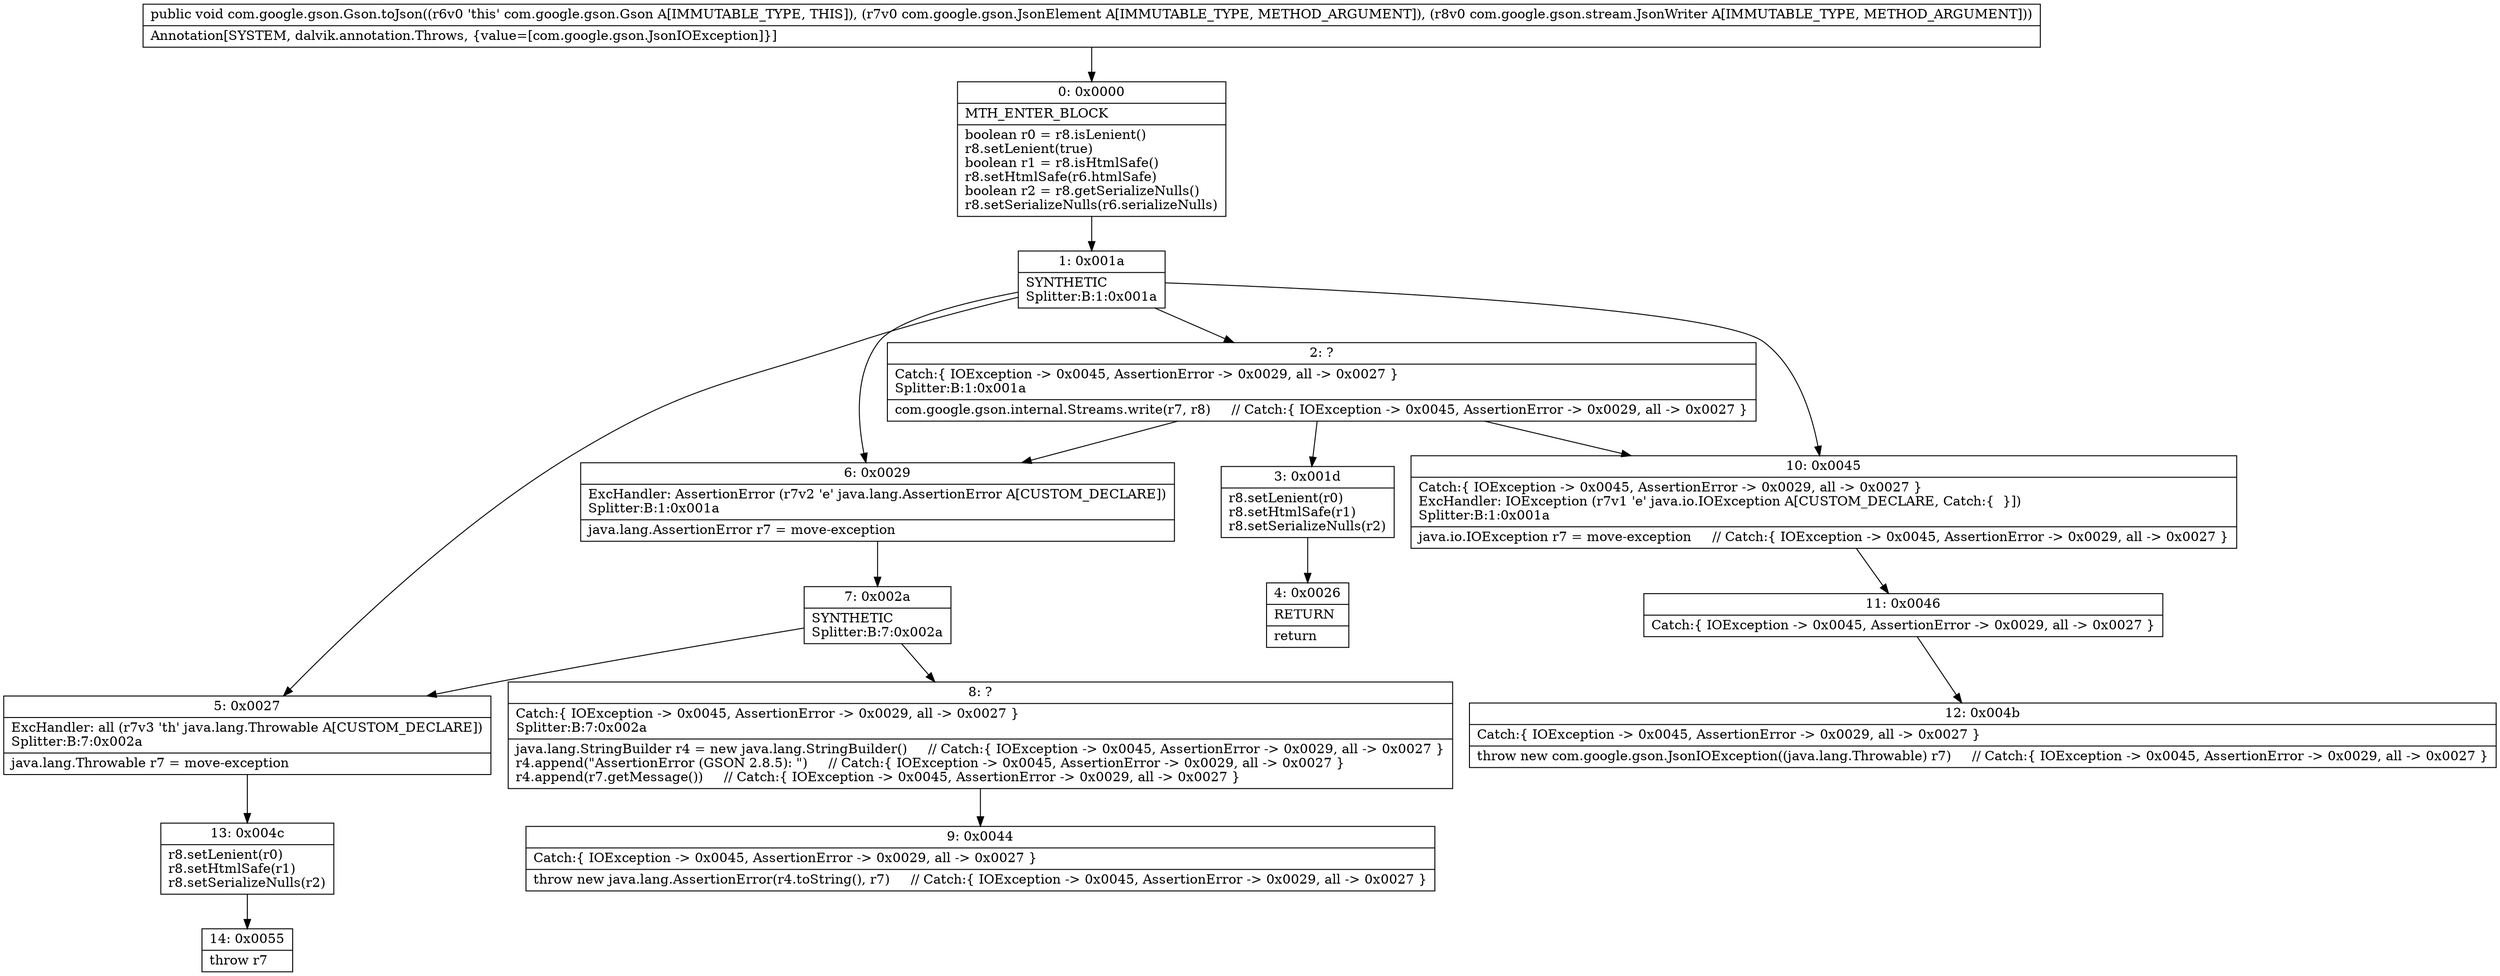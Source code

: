 digraph "CFG forcom.google.gson.Gson.toJson(Lcom\/google\/gson\/JsonElement;Lcom\/google\/gson\/stream\/JsonWriter;)V" {
Node_0 [shape=record,label="{0\:\ 0x0000|MTH_ENTER_BLOCK\l|boolean r0 = r8.isLenient()\lr8.setLenient(true)\lboolean r1 = r8.isHtmlSafe()\lr8.setHtmlSafe(r6.htmlSafe)\lboolean r2 = r8.getSerializeNulls()\lr8.setSerializeNulls(r6.serializeNulls)\l}"];
Node_1 [shape=record,label="{1\:\ 0x001a|SYNTHETIC\lSplitter:B:1:0x001a\l}"];
Node_2 [shape=record,label="{2\:\ ?|Catch:\{ IOException \-\> 0x0045, AssertionError \-\> 0x0029, all \-\> 0x0027 \}\lSplitter:B:1:0x001a\l|com.google.gson.internal.Streams.write(r7, r8)     \/\/ Catch:\{ IOException \-\> 0x0045, AssertionError \-\> 0x0029, all \-\> 0x0027 \}\l}"];
Node_3 [shape=record,label="{3\:\ 0x001d|r8.setLenient(r0)\lr8.setHtmlSafe(r1)\lr8.setSerializeNulls(r2)\l}"];
Node_4 [shape=record,label="{4\:\ 0x0026|RETURN\l|return\l}"];
Node_5 [shape=record,label="{5\:\ 0x0027|ExcHandler: all (r7v3 'th' java.lang.Throwable A[CUSTOM_DECLARE])\lSplitter:B:7:0x002a\l|java.lang.Throwable r7 = move\-exception\l}"];
Node_6 [shape=record,label="{6\:\ 0x0029|ExcHandler: AssertionError (r7v2 'e' java.lang.AssertionError A[CUSTOM_DECLARE])\lSplitter:B:1:0x001a\l|java.lang.AssertionError r7 = move\-exception\l}"];
Node_7 [shape=record,label="{7\:\ 0x002a|SYNTHETIC\lSplitter:B:7:0x002a\l}"];
Node_8 [shape=record,label="{8\:\ ?|Catch:\{ IOException \-\> 0x0045, AssertionError \-\> 0x0029, all \-\> 0x0027 \}\lSplitter:B:7:0x002a\l|java.lang.StringBuilder r4 = new java.lang.StringBuilder()     \/\/ Catch:\{ IOException \-\> 0x0045, AssertionError \-\> 0x0029, all \-\> 0x0027 \}\lr4.append(\"AssertionError (GSON 2.8.5): \")     \/\/ Catch:\{ IOException \-\> 0x0045, AssertionError \-\> 0x0029, all \-\> 0x0027 \}\lr4.append(r7.getMessage())     \/\/ Catch:\{ IOException \-\> 0x0045, AssertionError \-\> 0x0029, all \-\> 0x0027 \}\l}"];
Node_9 [shape=record,label="{9\:\ 0x0044|Catch:\{ IOException \-\> 0x0045, AssertionError \-\> 0x0029, all \-\> 0x0027 \}\l|throw new java.lang.AssertionError(r4.toString(), r7)     \/\/ Catch:\{ IOException \-\> 0x0045, AssertionError \-\> 0x0029, all \-\> 0x0027 \}\l}"];
Node_10 [shape=record,label="{10\:\ 0x0045|Catch:\{ IOException \-\> 0x0045, AssertionError \-\> 0x0029, all \-\> 0x0027 \}\lExcHandler: IOException (r7v1 'e' java.io.IOException A[CUSTOM_DECLARE, Catch:\{  \}])\lSplitter:B:1:0x001a\l|java.io.IOException r7 = move\-exception     \/\/ Catch:\{ IOException \-\> 0x0045, AssertionError \-\> 0x0029, all \-\> 0x0027 \}\l}"];
Node_11 [shape=record,label="{11\:\ 0x0046|Catch:\{ IOException \-\> 0x0045, AssertionError \-\> 0x0029, all \-\> 0x0027 \}\l}"];
Node_12 [shape=record,label="{12\:\ 0x004b|Catch:\{ IOException \-\> 0x0045, AssertionError \-\> 0x0029, all \-\> 0x0027 \}\l|throw new com.google.gson.JsonIOException((java.lang.Throwable) r7)     \/\/ Catch:\{ IOException \-\> 0x0045, AssertionError \-\> 0x0029, all \-\> 0x0027 \}\l}"];
Node_13 [shape=record,label="{13\:\ 0x004c|r8.setLenient(r0)\lr8.setHtmlSafe(r1)\lr8.setSerializeNulls(r2)\l}"];
Node_14 [shape=record,label="{14\:\ 0x0055|throw r7\l}"];
MethodNode[shape=record,label="{public void com.google.gson.Gson.toJson((r6v0 'this' com.google.gson.Gson A[IMMUTABLE_TYPE, THIS]), (r7v0 com.google.gson.JsonElement A[IMMUTABLE_TYPE, METHOD_ARGUMENT]), (r8v0 com.google.gson.stream.JsonWriter A[IMMUTABLE_TYPE, METHOD_ARGUMENT]))  | Annotation[SYSTEM, dalvik.annotation.Throws, \{value=[com.google.gson.JsonIOException]\}]\l}"];
MethodNode -> Node_0;
Node_0 -> Node_1;
Node_1 -> Node_2;
Node_1 -> Node_10;
Node_1 -> Node_6;
Node_1 -> Node_5;
Node_2 -> Node_3;
Node_2 -> Node_10;
Node_2 -> Node_6;
Node_3 -> Node_4;
Node_5 -> Node_13;
Node_6 -> Node_7;
Node_7 -> Node_8;
Node_7 -> Node_5;
Node_8 -> Node_9;
Node_10 -> Node_11;
Node_11 -> Node_12;
Node_13 -> Node_14;
}

